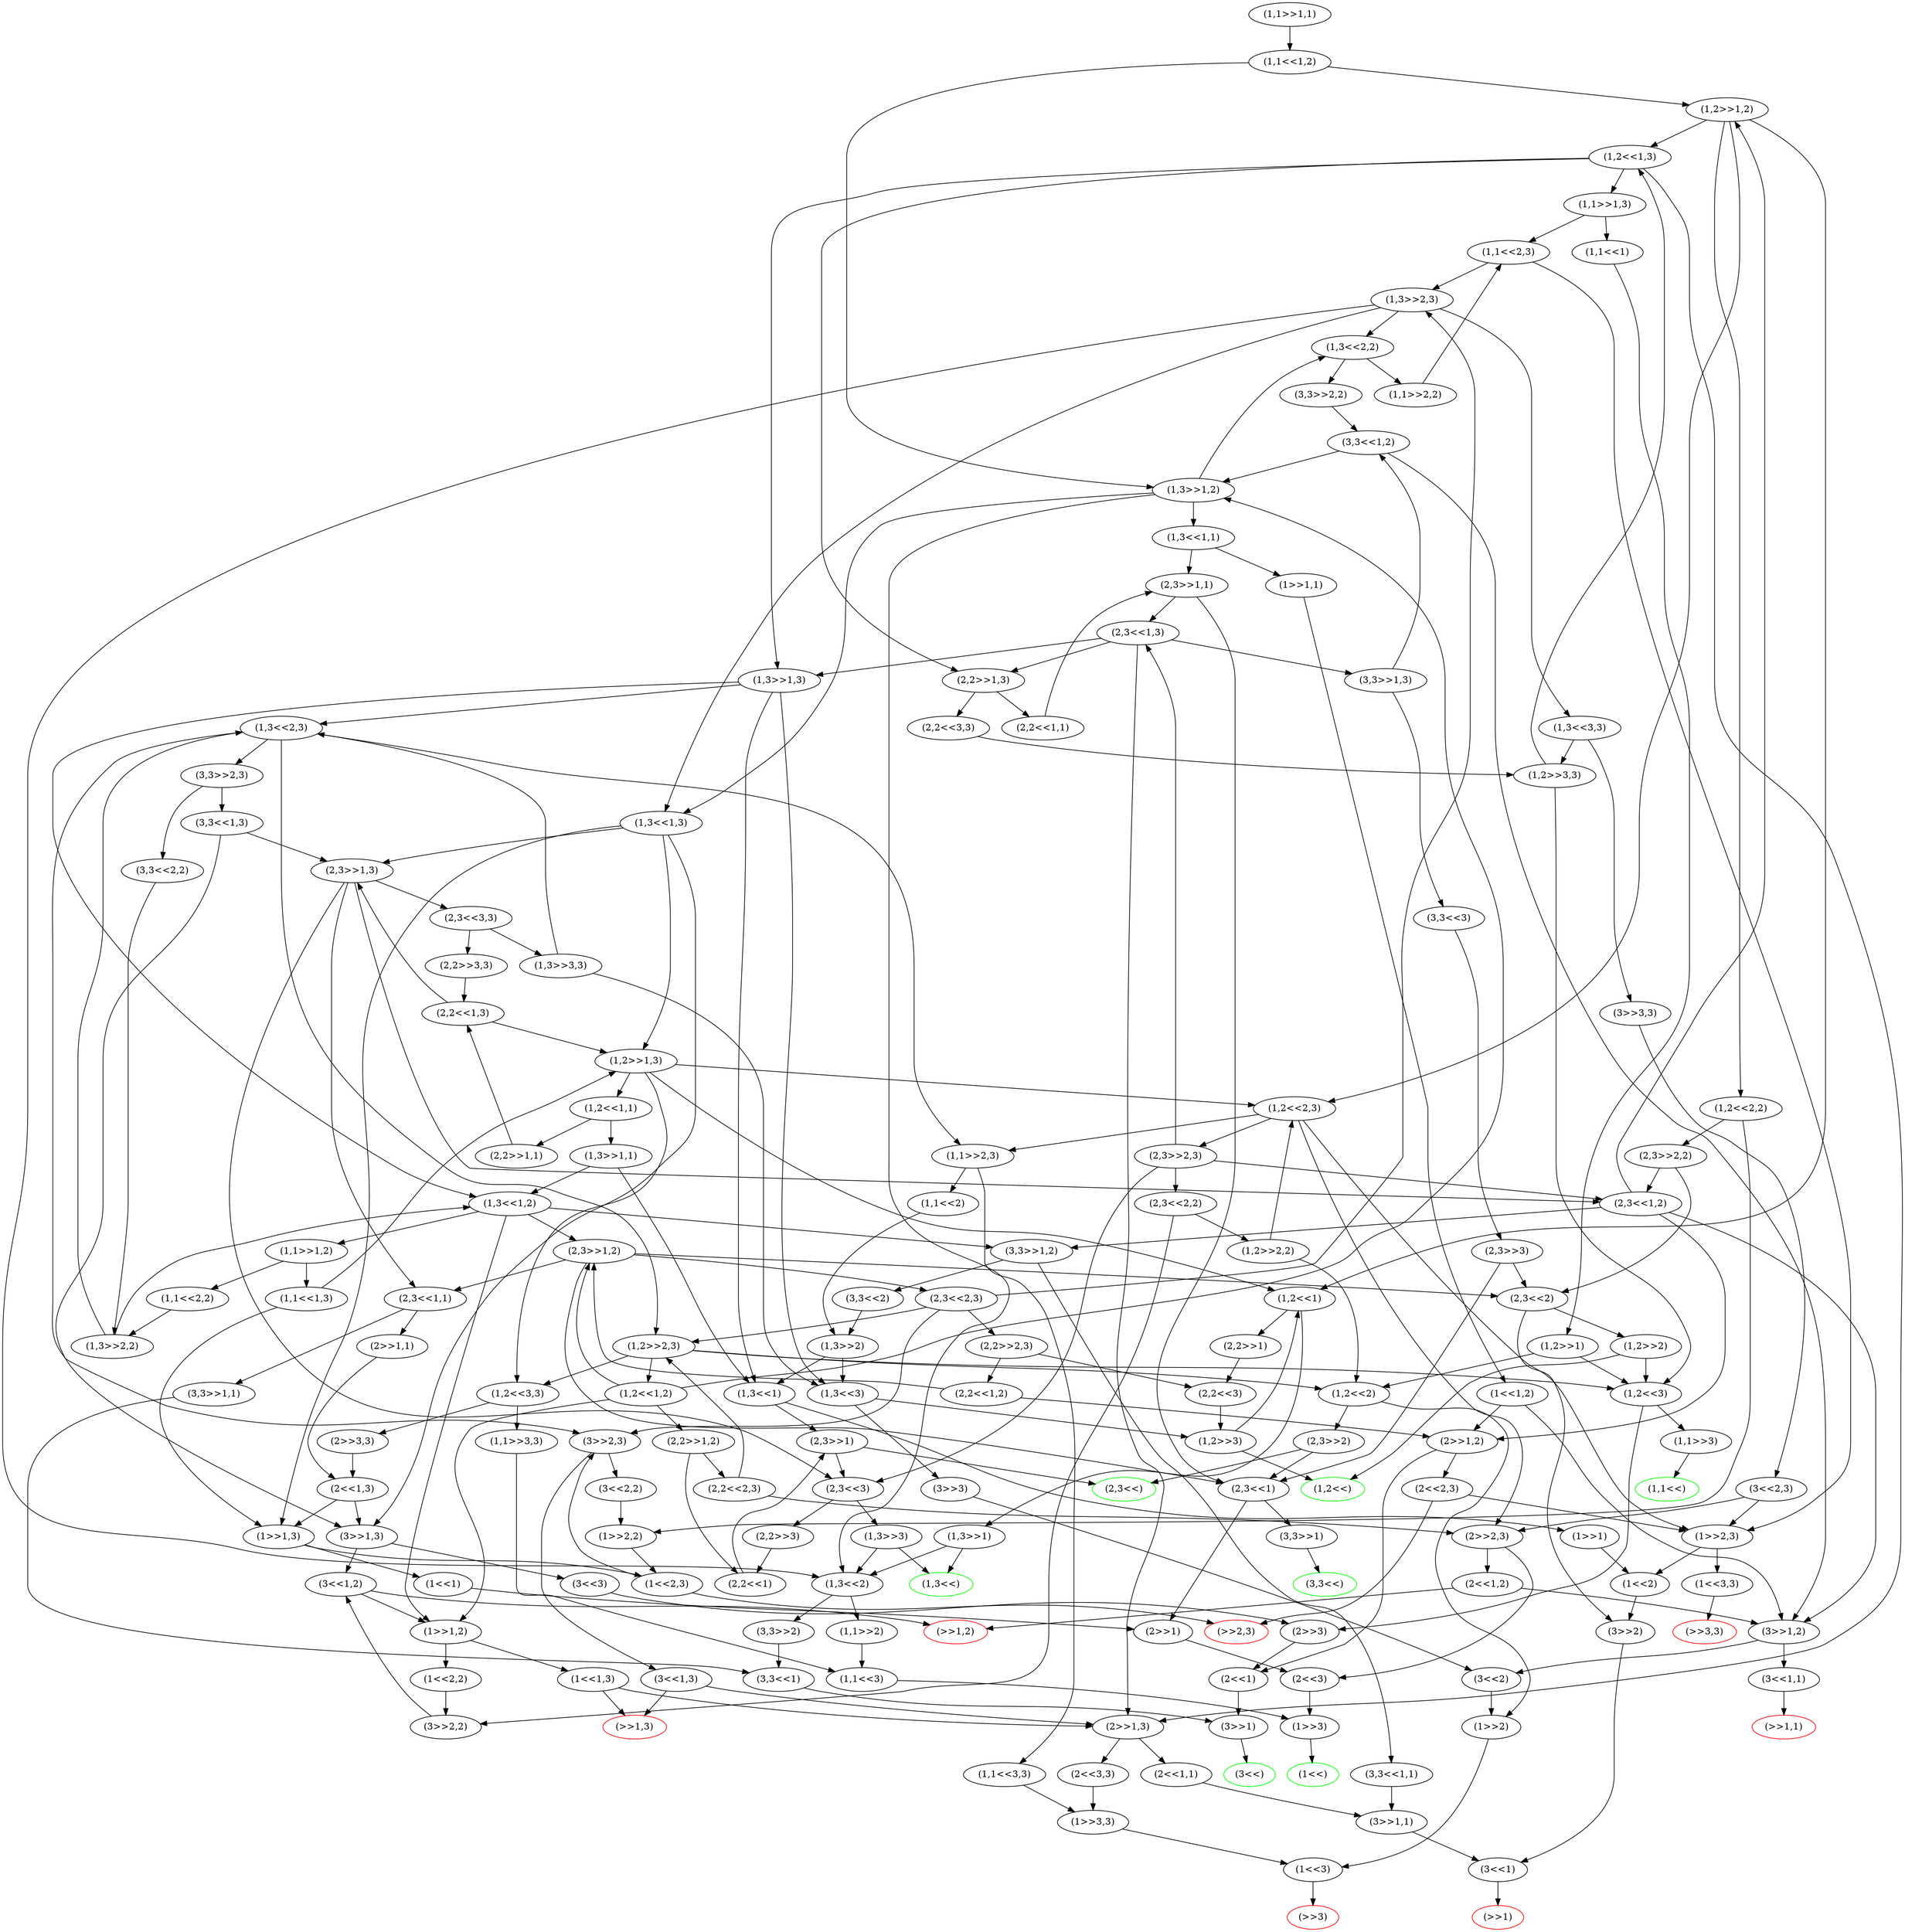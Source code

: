 digraph {
	"(1,1>>1,1)" [color=black]
	"(1,1<<1,2)" [color=black]
	"(1,1>>1,1)" -> "(1,1<<1,2)"
	"(1,1<<1,2)" [color=black]
	"(1,2>>1,2)" [color=black]
	"(1,1<<1,2)" -> "(1,2>>1,2)"
	"(1,3>>1,2)" [color=black]
	"(1,1<<1,2)" -> "(1,3>>1,2)"
	"(1,3>>1,2)" [color=black]
	"(1,3<<2)" [color=black]
	"(1,3>>1,2)" -> "(1,3<<2)"
	"(1,3<<1,1)" [color=black]
	"(1,3>>1,2)" -> "(1,3<<1,1)"
	"(1,3<<2,2)" [color=black]
	"(1,3>>1,2)" -> "(1,3<<2,2)"
	"(1,3<<1,3)" [color=black]
	"(1,3>>1,2)" -> "(1,3<<1,3)"
	"(1,3<<1,3)" [color=black]
	"(1>>1,3)" [color=black]
	"(1,3<<1,3)" -> "(1>>1,3)"
	"(1,2>>1,3)" [color=black]
	"(1,3<<1,3)" -> "(1,2>>1,3)"
	"(3>>1,3)" [color=black]
	"(1,3<<1,3)" -> "(3>>1,3)"
	"(2,3>>1,3)" [color=black]
	"(1,3<<1,3)" -> "(2,3>>1,3)"
	"(2,3>>1,3)" [color=black]
	"(2,3<<1,1)" [color=black]
	"(2,3>>1,3)" -> "(2,3<<1,1)"
	"(2,3<<3,3)" [color=black]
	"(2,3>>1,3)" -> "(2,3<<3,3)"
	"(2,3<<1,2)" [color=black]
	"(2,3>>1,3)" -> "(2,3<<1,2)"
	"(2,3<<3)" [color=black]
	"(2,3>>1,3)" -> "(2,3<<3)"
	"(2,3<<3)" [color=black]
	"(2,2>>3)" [color=black]
	"(2,3<<3)" -> "(2,2>>3)"
	"(1,3>>3)" [color=black]
	"(2,3<<3)" -> "(1,3>>3)"
	"(1,3>>3)" [color=black]
	"(1,3>>3)" -> "(1,3<<2)"
	"(1,3<<)" [color=green]
	"(1,3>>3)" -> "(1,3<<)"
	"(1,3<<)" [color=green]
	"(2,2>>3)" [color=black]
	"(2,2<<1)" [color=black]
	"(2,2>>3)" -> "(2,2<<1)"
	"(2,2<<1)" [color=black]
	"(2,3>>1)" [color=black]
	"(2,2<<1)" -> "(2,3>>1)"
	"(2,3>>1)" [color=black]
	"(2,3<<)" [color=green]
	"(2,3>>1)" -> "(2,3<<)"
	"(2,3>>1)" -> "(2,3<<3)"
	"(2,3<<)" [color=green]
	"(2,3<<1,2)" [color=black]
	"(2,3<<1,2)" -> "(1,2>>1,2)"
	"(2>>1,2)" [color=black]
	"(2,3<<1,2)" -> "(2>>1,2)"
	"(3>>1,2)" [color=black]
	"(2,3<<1,2)" -> "(3>>1,2)"
	"(3,3>>1,2)" [color=black]
	"(2,3<<1,2)" -> "(3,3>>1,2)"
	"(3,3>>1,2)" [color=black]
	"(3,3<<1,1)" [color=black]
	"(3,3>>1,2)" -> "(3,3<<1,1)"
	"(3,3<<2)" [color=black]
	"(3,3>>1,2)" -> "(3,3<<2)"
	"(3,3<<2)" [color=black]
	"(1,3>>2)" [color=black]
	"(3,3<<2)" -> "(1,3>>2)"
	"(1,3>>2)" [color=black]
	"(1,3<<1)" [color=black]
	"(1,3>>2)" -> "(1,3<<1)"
	"(1,3<<3)" [color=black]
	"(1,3>>2)" -> "(1,3<<3)"
	"(1,3<<3)" [color=black]
	"(3>>3)" [color=black]
	"(1,3<<3)" -> "(3>>3)"
	"(1,2>>3)" [color=black]
	"(1,3<<3)" -> "(1,2>>3)"
	"(1,2>>3)" [color=black]
	"(1,2<<)" [color=green]
	"(1,2>>3)" -> "(1,2<<)"
	"(1,2<<1)" [color=black]
	"(1,2>>3)" -> "(1,2<<1)"
	"(1,2<<1)" [color=black]
	"(1,3>>1)" [color=black]
	"(1,2<<1)" -> "(1,3>>1)"
	"(2,2>>1)" [color=black]
	"(1,2<<1)" -> "(2,2>>1)"
	"(2,2>>1)" [color=black]
	"(2,2<<3)" [color=black]
	"(2,2>>1)" -> "(2,2<<3)"
	"(2,2<<3)" [color=black]
	"(2,2<<3)" -> "(1,2>>3)"
	"(1,3>>1)" [color=black]
	"(1,3>>1)" -> "(1,3<<2)"
	"(1,3>>1)" -> "(1,3<<)"
	"(1,2<<)" [color=green]
	"(3>>3)" [color=black]
	"(3<<2)" [color=black]
	"(3>>3)" -> "(3<<2)"
	"(3<<2)" [color=black]
	"(1>>2)" [color=black]
	"(3<<2)" -> "(1>>2)"
	"(1>>2)" [color=black]
	"(1<<3)" [color=black]
	"(1>>2)" -> "(1<<3)"
	"(1<<3)" [color=black]
	"(>>3)" [color=red]
	"(1<<3)" -> "(>>3)"
	"(>>3)" [color=red]
	"(1,3<<1)" [color=black]
	"(1,3<<1)" -> "(2,3>>1)"
	"(1>>1)" [color=black]
	"(1,3<<1)" -> "(1>>1)"
	"(1>>1)" [color=black]
	"(1<<2)" [color=black]
	"(1>>1)" -> "(1<<2)"
	"(1<<2)" [color=black]
	"(3>>2)" [color=black]
	"(1<<2)" -> "(3>>2)"
	"(3>>2)" [color=black]
	"(3<<1)" [color=black]
	"(3>>2)" -> "(3<<1)"
	"(3<<1)" [color=black]
	"(>>1)" [color=red]
	"(3<<1)" -> "(>>1)"
	"(>>1)" [color=red]
	"(3,3<<1,1)" [color=black]
	"(3>>1,1)" [color=black]
	"(3,3<<1,1)" -> "(3>>1,1)"
	"(3>>1,1)" [color=black]
	"(3>>1,1)" -> "(3<<1)"
	"(3>>1,2)" [color=black]
	"(3<<1,1)" [color=black]
	"(3>>1,2)" -> "(3<<1,1)"
	"(3>>1,2)" -> "(3<<2)"
	"(3<<1,1)" [color=black]
	"(>>1,1)" [color=red]
	"(3<<1,1)" -> "(>>1,1)"
	"(>>1,1)" [color=red]
	"(2>>1,2)" [color=black]
	"(2<<1)" [color=black]
	"(2>>1,2)" -> "(2<<1)"
	"(2<<2,3)" [color=black]
	"(2>>1,2)" -> "(2<<2,3)"
	"(2<<2,3)" [color=black]
	"(1>>2,3)" [color=black]
	"(2<<2,3)" -> "(1>>2,3)"
	"(>>2,3)" [color=red]
	"(2<<2,3)" -> "(>>2,3)"
	"(>>2,3)" [color=red]
	"(1>>2,3)" [color=black]
	"(1>>2,3)" -> "(1<<2)"
	"(1<<3,3)" [color=black]
	"(1>>2,3)" -> "(1<<3,3)"
	"(1<<3,3)" [color=black]
	"(>>3,3)" [color=red]
	"(1<<3,3)" -> "(>>3,3)"
	"(>>3,3)" [color=red]
	"(2<<1)" [color=black]
	"(3>>1)" [color=black]
	"(2<<1)" -> "(3>>1)"
	"(3>>1)" [color=black]
	"(3<<)" [color=green]
	"(3>>1)" -> "(3<<)"
	"(3<<)" [color=green]
	"(2,3<<3,3)" [color=black]
	"(1,3>>3,3)" [color=black]
	"(2,3<<3,3)" -> "(1,3>>3,3)"
	"(2,2>>3,3)" [color=black]
	"(2,3<<3,3)" -> "(2,2>>3,3)"
	"(2,2>>3,3)" [color=black]
	"(2,2<<1,3)" [color=black]
	"(2,2>>3,3)" -> "(2,2<<1,3)"
	"(2,2<<1,3)" [color=black]
	"(2,2<<1,3)" -> "(1,2>>1,3)"
	"(2,2<<1,3)" -> "(2,3>>1,3)"
	"(1,3>>3,3)" [color=black]
	"(1,3<<2,3)" [color=black]
	"(1,3>>3,3)" -> "(1,3<<2,3)"
	"(1,3>>3,3)" -> "(1,3<<3)"
	"(1,3<<2,3)" [color=black]
	"(3>>2,3)" [color=black]
	"(1,3<<2,3)" -> "(3>>2,3)"
	"(3,3>>2,3)" [color=black]
	"(1,3<<2,3)" -> "(3,3>>2,3)"
	"(1,1>>2,3)" [color=black]
	"(1,3<<2,3)" -> "(1,1>>2,3)"
	"(1,2>>2,3)" [color=black]
	"(1,3<<2,3)" -> "(1,2>>2,3)"
	"(1,2>>2,3)" [color=black]
	"(1,2<<2)" [color=black]
	"(1,2>>2,3)" -> "(1,2<<2)"
	"(1,2<<1,2)" [color=black]
	"(1,2>>2,3)" -> "(1,2<<1,2)"
	"(1,2<<3)" [color=black]
	"(1,2>>2,3)" -> "(1,2<<3)"
	"(1,2<<3,3)" [color=black]
	"(1,2>>2,3)" -> "(1,2<<3,3)"
	"(1,2<<3,3)" [color=black]
	"(1,1>>3,3)" [color=black]
	"(1,2<<3,3)" -> "(1,1>>3,3)"
	"(2>>3,3)" [color=black]
	"(1,2<<3,3)" -> "(2>>3,3)"
	"(2>>3,3)" [color=black]
	"(2<<1,3)" [color=black]
	"(2>>3,3)" -> "(2<<1,3)"
	"(2<<1,3)" [color=black]
	"(2<<1,3)" -> "(1>>1,3)"
	"(2<<1,3)" -> "(3>>1,3)"
	"(1,1>>3,3)" [color=black]
	"(1,1<<3)" [color=black]
	"(1,1>>3,3)" -> "(1,1<<3)"
	"(1,1<<3)" [color=black]
	"(1>>3)" [color=black]
	"(1,1<<3)" -> "(1>>3)"
	"(1>>3)" [color=black]
	"(1<<)" [color=green]
	"(1>>3)" -> "(1<<)"
	"(1<<)" [color=green]
	"(1,2<<3)" [color=black]
	"(1,1>>3)" [color=black]
	"(1,2<<3)" -> "(1,1>>3)"
	"(2>>3)" [color=black]
	"(1,2<<3)" -> "(2>>3)"
	"(2>>3)" [color=black]
	"(2>>3)" -> "(2<<1)"
	"(1,1>>3)" [color=black]
	"(1,1<<)" [color=green]
	"(1,1>>3)" -> "(1,1<<)"
	"(1,1<<)" [color=green]
	"(1,2<<1,2)" [color=black]
	"(1,2<<1,2)" -> "(1,3>>1,2)"
	"(2,3>>1,2)" [color=black]
	"(1,2<<1,2)" -> "(2,3>>1,2)"
	"(1>>1,2)" [color=black]
	"(1,2<<1,2)" -> "(1>>1,2)"
	"(2,2>>1,2)" [color=black]
	"(1,2<<1,2)" -> "(2,2>>1,2)"
	"(2,2>>1,2)" [color=black]
	"(2,2>>1,2)" -> "(2,2<<1)"
	"(2,2<<2,3)" [color=black]
	"(2,2>>1,2)" -> "(2,2<<2,3)"
	"(2,2<<2,3)" [color=black]
	"(2,2<<2,3)" -> "(1,2>>2,3)"
	"(2>>2,3)" [color=black]
	"(2,2<<2,3)" -> "(2>>2,3)"
	"(2>>2,3)" [color=black]
	"(2<<1,2)" [color=black]
	"(2>>2,3)" -> "(2<<1,2)"
	"(2<<3)" [color=black]
	"(2>>2,3)" -> "(2<<3)"
	"(2<<3)" [color=black]
	"(2<<3)" -> "(1>>3)"
	"(2<<1,2)" [color=black]
	"(>>1,2)" [color=red]
	"(2<<1,2)" -> "(>>1,2)"
	"(2<<1,2)" -> "(3>>1,2)"
	"(>>1,2)" [color=red]
	"(1>>1,2)" [color=black]
	"(1<<1,3)" [color=black]
	"(1>>1,2)" -> "(1<<1,3)"
	"(1<<2,2)" [color=black]
	"(1>>1,2)" -> "(1<<2,2)"
	"(1<<2,2)" [color=black]
	"(3>>2,2)" [color=black]
	"(1<<2,2)" -> "(3>>2,2)"
	"(3>>2,2)" [color=black]
	"(3<<1,2)" [color=black]
	"(3>>2,2)" -> "(3<<1,2)"
	"(3<<1,2)" [color=black]
	"(3<<1,2)" -> "(>>1,2)"
	"(3<<1,2)" -> "(1>>1,2)"
	"(1<<1,3)" [color=black]
	"(2>>1,3)" [color=black]
	"(1<<1,3)" -> "(2>>1,3)"
	"(>>1,3)" [color=red]
	"(1<<1,3)" -> "(>>1,3)"
	"(>>1,3)" [color=red]
	"(2>>1,3)" [color=black]
	"(2<<1,1)" [color=black]
	"(2>>1,3)" -> "(2<<1,1)"
	"(2<<3,3)" [color=black]
	"(2>>1,3)" -> "(2<<3,3)"
	"(2<<3,3)" [color=black]
	"(1>>3,3)" [color=black]
	"(2<<3,3)" -> "(1>>3,3)"
	"(1>>3,3)" [color=black]
	"(1>>3,3)" -> "(1<<3)"
	"(2<<1,1)" [color=black]
	"(2<<1,1)" -> "(3>>1,1)"
	"(2,3>>1,2)" [color=black]
	"(2,3<<2,3)" [color=black]
	"(2,3>>1,2)" -> "(2,3<<2,3)"
	"(2,3>>1,2)" -> "(2,3<<1,1)"
	"(2,3<<2)" [color=black]
	"(2,3>>1,2)" -> "(2,3<<2)"
	"(2,3<<1)" [color=black]
	"(2,3>>1,2)" -> "(2,3<<1)"
	"(2,3<<1)" [color=black]
	"(3,3>>1)" [color=black]
	"(2,3<<1)" -> "(3,3>>1)"
	"(2>>1)" [color=black]
	"(2,3<<1)" -> "(2>>1)"
	"(2>>1)" [color=black]
	"(2>>1)" -> "(2<<3)"
	"(3,3>>1)" [color=black]
	"(3,3<<)" [color=green]
	"(3,3>>1)" -> "(3,3<<)"
	"(3,3<<)" [color=green]
	"(2,3<<2)" [color=black]
	"(1,2>>2)" [color=black]
	"(2,3<<2)" -> "(1,2>>2)"
	"(2,3<<2)" -> "(3>>2)"
	"(1,2>>2)" [color=black]
	"(1,2>>2)" -> "(1,2<<)"
	"(1,2>>2)" -> "(1,2<<3)"
	"(2,3<<2,3)" [color=black]
	"(2,3<<2,3)" -> "(3>>2,3)"
	"(2,2>>2,3)" [color=black]
	"(2,3<<2,3)" -> "(2,2>>2,3)"
	"(2,3<<2,3)" -> "(1,2>>2,3)"
	"(1,3>>2,3)" [color=black]
	"(2,3<<2,3)" -> "(1,3>>2,3)"
	"(1,3>>2,3)" [color=black]
	"(1,3<<3,3)" [color=black]
	"(1,3>>2,3)" -> "(1,3<<3,3)"
	"(1,3>>2,3)" -> "(1,3<<2)"
	"(1,3>>2,3)" -> "(1,3<<2,2)"
	"(1,3>>2,3)" -> "(1,3<<1,3)"
	"(1,3<<3,3)" [color=black]
	"(3>>3,3)" [color=black]
	"(1,3<<3,3)" -> "(3>>3,3)"
	"(1,2>>3,3)" [color=black]
	"(1,3<<3,3)" -> "(1,2>>3,3)"
	"(1,2>>3,3)" [color=black]
	"(1,2>>3,3)" -> "(1,2<<3)"
	"(1,2<<1,3)" [color=black]
	"(1,2>>3,3)" -> "(1,2<<1,3)"
	"(1,2<<1,3)" [color=black]
	"(1,1>>1,3)" [color=black]
	"(1,2<<1,3)" -> "(1,1>>1,3)"
	"(2,2>>1,3)" [color=black]
	"(1,2<<1,3)" -> "(2,2>>1,3)"
	"(1,2<<1,3)" -> "(2>>1,3)"
	"(1,3>>1,3)" [color=black]
	"(1,2<<1,3)" -> "(1,3>>1,3)"
	"(1,3>>1,3)" [color=black]
	"(1,3>>1,3)" -> "(1,3<<2,3)"
	"(1,3<<1,2)" [color=black]
	"(1,3>>1,3)" -> "(1,3<<1,2)"
	"(1,3>>1,3)" -> "(1,3<<3)"
	"(1,3>>1,3)" -> "(1,3<<1)"
	"(1,3<<1,2)" [color=black]
	"(1,1>>1,2)" [color=black]
	"(1,3<<1,2)" -> "(1,1>>1,2)"
	"(1,3<<1,2)" -> "(2,3>>1,2)"
	"(1,3<<1,2)" -> "(3,3>>1,2)"
	"(1,3<<1,2)" -> "(1>>1,2)"
	"(1,1>>1,2)" [color=black]
	"(1,1<<1,3)" [color=black]
	"(1,1>>1,2)" -> "(1,1<<1,3)"
	"(1,1<<2,2)" [color=black]
	"(1,1>>1,2)" -> "(1,1<<2,2)"
	"(1,1<<2,2)" [color=black]
	"(1,3>>2,2)" [color=black]
	"(1,1<<2,2)" -> "(1,3>>2,2)"
	"(1,3>>2,2)" [color=black]
	"(1,3>>2,2)" -> "(1,3<<2,3)"
	"(1,3>>2,2)" -> "(1,3<<1,2)"
	"(1,1<<1,3)" [color=black]
	"(1,1<<1,3)" -> "(1>>1,3)"
	"(1,1<<1,3)" -> "(1,2>>1,3)"
	"(2,2>>1,3)" [color=black]
	"(2,2<<1,1)" [color=black]
	"(2,2>>1,3)" -> "(2,2<<1,1)"
	"(2,2<<3,3)" [color=black]
	"(2,2>>1,3)" -> "(2,2<<3,3)"
	"(2,2<<3,3)" [color=black]
	"(2,2<<3,3)" -> "(1,2>>3,3)"
	"(2,2<<1,1)" [color=black]
	"(2,3>>1,1)" [color=black]
	"(2,2<<1,1)" -> "(2,3>>1,1)"
	"(2,3>>1,1)" [color=black]
	"(2,3<<1,3)" [color=black]
	"(2,3>>1,1)" -> "(2,3<<1,3)"
	"(2,3>>1,1)" -> "(2,3<<1)"
	"(2,3<<1,3)" [color=black]
	"(3,3>>1,3)" [color=black]
	"(2,3<<1,3)" -> "(3,3>>1,3)"
	"(2,3<<1,3)" -> "(2,2>>1,3)"
	"(2,3<<1,3)" -> "(2>>1,3)"
	"(2,3<<1,3)" -> "(1,3>>1,3)"
	"(3,3>>1,3)" [color=black]
	"(3,3<<3)" [color=black]
	"(3,3>>1,3)" -> "(3,3<<3)"
	"(3,3<<1,2)" [color=black]
	"(3,3>>1,3)" -> "(3,3<<1,2)"
	"(3,3<<1,2)" [color=black]
	"(3,3<<1,2)" -> "(1,3>>1,2)"
	"(3,3<<1,2)" -> "(3>>1,2)"
	"(3,3<<3)" [color=black]
	"(2,3>>3)" [color=black]
	"(3,3<<3)" -> "(2,3>>3)"
	"(2,3>>3)" [color=black]
	"(2,3>>3)" -> "(2,3<<1)"
	"(2,3>>3)" -> "(2,3<<2)"
	"(1,1>>1,3)" [color=black]
	"(1,1<<2,3)" [color=black]
	"(1,1>>1,3)" -> "(1,1<<2,3)"
	"(1,1<<1)" [color=black]
	"(1,1>>1,3)" -> "(1,1<<1)"
	"(1,1<<1)" [color=black]
	"(1,2>>1)" [color=black]
	"(1,1<<1)" -> "(1,2>>1)"
	"(1,2>>1)" [color=black]
	"(1,2>>1)" -> "(1,2<<2)"
	"(1,2>>1)" -> "(1,2<<3)"
	"(1,1<<2,3)" [color=black]
	"(1,1<<2,3)" -> "(1>>2,3)"
	"(1,1<<2,3)" -> "(1,3>>2,3)"
	"(3>>3,3)" [color=black]
	"(3<<2,3)" [color=black]
	"(3>>3,3)" -> "(3<<2,3)"
	"(3<<2,3)" [color=black]
	"(3<<2,3)" -> "(1>>2,3)"
	"(3<<2,3)" -> "(2>>2,3)"
	"(2,2>>2,3)" [color=black]
	"(2,2<<1,2)" [color=black]
	"(2,2>>2,3)" -> "(2,2<<1,2)"
	"(2,2>>2,3)" -> "(2,2<<3)"
	"(2,2<<1,2)" [color=black]
	"(2,2<<1,2)" -> "(2>>1,2)"
	"(2,2<<1,2)" -> "(2,3>>1,2)"
	"(1,2<<2)" [color=black]
	"(2,3>>2)" [color=black]
	"(1,2<<2)" -> "(2,3>>2)"
	"(1,2<<2)" -> "(1>>2)"
	"(2,3>>2)" [color=black]
	"(2,3>>2)" -> "(2,3<<1)"
	"(2,3>>2)" -> "(2,3<<)"
	"(1,1>>2,3)" [color=black]
	"(1,1<<3,3)" [color=black]
	"(1,1>>2,3)" -> "(1,1<<3,3)"
	"(1,1<<2)" [color=black]
	"(1,1>>2,3)" -> "(1,1<<2)"
	"(1,1<<2)" [color=black]
	"(1,1<<2)" -> "(1,3>>2)"
	"(1,1<<3,3)" [color=black]
	"(1,1<<3,3)" -> "(1>>3,3)"
	"(3,3>>2,3)" [color=black]
	"(3,3<<1,3)" [color=black]
	"(3,3>>2,3)" -> "(3,3<<1,3)"
	"(3,3<<2,2)" [color=black]
	"(3,3>>2,3)" -> "(3,3<<2,2)"
	"(3,3<<2,2)" [color=black]
	"(3,3<<2,2)" -> "(1,3>>2,2)"
	"(3,3<<1,3)" [color=black]
	"(3,3<<1,3)" -> "(2,3>>1,3)"
	"(3,3<<1,3)" -> "(3>>1,3)"
	"(3>>2,3)" [color=black]
	"(3<<2,2)" [color=black]
	"(3>>2,3)" -> "(3<<2,2)"
	"(3<<1,3)" [color=black]
	"(3>>2,3)" -> "(3<<1,3)"
	"(3<<1,3)" [color=black]
	"(3<<1,3)" -> "(2>>1,3)"
	"(3<<1,3)" -> "(>>1,3)"
	"(3<<2,2)" [color=black]
	"(1>>2,2)" [color=black]
	"(3<<2,2)" -> "(1>>2,2)"
	"(1>>2,2)" [color=black]
	"(1<<2,3)" [color=black]
	"(1>>2,2)" -> "(1<<2,3)"
	"(1<<2,3)" [color=black]
	"(1<<2,3)" -> "(3>>2,3)"
	"(1<<2,3)" -> "(>>2,3)"
	"(2,3<<1,1)" [color=black]
	"(3,3>>1,1)" [color=black]
	"(2,3<<1,1)" -> "(3,3>>1,1)"
	"(2>>1,1)" [color=black]
	"(2,3<<1,1)" -> "(2>>1,1)"
	"(2>>1,1)" [color=black]
	"(2>>1,1)" -> "(2<<1,3)"
	"(3,3>>1,1)" [color=black]
	"(3,3<<1)" [color=black]
	"(3,3>>1,1)" -> "(3,3<<1)"
	"(3,3<<1)" [color=black]
	"(3,3<<1)" -> "(3>>1)"
	"(3>>1,3)" [color=black]
	"(3<<3)" [color=black]
	"(3>>1,3)" -> "(3<<3)"
	"(3>>1,3)" -> "(3<<1,2)"
	"(3<<3)" [color=black]
	"(3<<3)" -> "(2>>3)"
	"(1,2>>1,3)" [color=black]
	"(1,2>>1,3)" -> "(1,2<<3,3)"
	"(1,2<<1,1)" [color=black]
	"(1,2>>1,3)" -> "(1,2<<1,1)"
	"(1,2<<2,3)" [color=black]
	"(1,2>>1,3)" -> "(1,2<<2,3)"
	"(1,2>>1,3)" -> "(1,2<<1)"
	"(1,2<<2,3)" [color=black]
	"(2,3>>2,3)" [color=black]
	"(1,2<<2,3)" -> "(2,3>>2,3)"
	"(1,2<<2,3)" -> "(1,1>>2,3)"
	"(1,2<<2,3)" -> "(1>>2,3)"
	"(1,2<<2,3)" -> "(2>>2,3)"
	"(2,3>>2,3)" [color=black]
	"(2,3>>2,3)" -> "(2,3<<1,3)"
	"(2,3<<2,2)" [color=black]
	"(2,3>>2,3)" -> "(2,3<<2,2)"
	"(2,3>>2,3)" -> "(2,3<<1,2)"
	"(2,3>>2,3)" -> "(2,3<<3)"
	"(2,3<<2,2)" [color=black]
	"(2,3<<2,2)" -> "(3>>2,2)"
	"(1,2>>2,2)" [color=black]
	"(2,3<<2,2)" -> "(1,2>>2,2)"
	"(1,2>>2,2)" [color=black]
	"(1,2>>2,2)" -> "(1,2<<2)"
	"(1,2>>2,2)" -> "(1,2<<2,3)"
	"(1,2<<1,1)" [color=black]
	"(1,3>>1,1)" [color=black]
	"(1,2<<1,1)" -> "(1,3>>1,1)"
	"(2,2>>1,1)" [color=black]
	"(1,2<<1,1)" -> "(2,2>>1,1)"
	"(2,2>>1,1)" [color=black]
	"(2,2>>1,1)" -> "(2,2<<1,3)"
	"(1,3>>1,1)" [color=black]
	"(1,3>>1,1)" -> "(1,3<<1)"
	"(1,3>>1,1)" -> "(1,3<<1,2)"
	"(1>>1,3)" [color=black]
	"(1>>1,3)" -> "(1<<2,3)"
	"(1<<1)" [color=black]
	"(1>>1,3)" -> "(1<<1)"
	"(1<<1)" [color=black]
	"(1<<1)" -> "(2>>1)"
	"(1,3<<2,2)" [color=black]
	"(3,3>>2,2)" [color=black]
	"(1,3<<2,2)" -> "(3,3>>2,2)"
	"(1,1>>2,2)" [color=black]
	"(1,3<<2,2)" -> "(1,1>>2,2)"
	"(1,1>>2,2)" [color=black]
	"(1,1>>2,2)" -> "(1,1<<2,3)"
	"(3,3>>2,2)" [color=black]
	"(3,3>>2,2)" -> "(3,3<<1,2)"
	"(1,3<<1,1)" [color=black]
	"(1,3<<1,1)" -> "(2,3>>1,1)"
	"(1>>1,1)" [color=black]
	"(1,3<<1,1)" -> "(1>>1,1)"
	"(1>>1,1)" [color=black]
	"(1<<1,2)" [color=black]
	"(1>>1,1)" -> "(1<<1,2)"
	"(1<<1,2)" [color=black]
	"(1<<1,2)" -> "(2>>1,2)"
	"(1<<1,2)" -> "(3>>1,2)"
	"(1,3<<2)" [color=black]
	"(1,1>>2)" [color=black]
	"(1,3<<2)" -> "(1,1>>2)"
	"(3,3>>2)" [color=black]
	"(1,3<<2)" -> "(3,3>>2)"
	"(3,3>>2)" [color=black]
	"(3,3>>2)" -> "(3,3<<1)"
	"(1,1>>2)" [color=black]
	"(1,1>>2)" -> "(1,1<<3)"
	"(1,2>>1,2)" [color=black]
	"(1,2<<2,2)" [color=black]
	"(1,2>>1,2)" -> "(1,2<<2,2)"
	"(1,2>>1,2)" -> "(1,2<<1,3)"
	"(1,2>>1,2)" -> "(1,2<<2,3)"
	"(1,2>>1,2)" -> "(1,2<<1)"
	"(1,2<<2,2)" [color=black]
	"(2,3>>2,2)" [color=black]
	"(1,2<<2,2)" -> "(2,3>>2,2)"
	"(1,2<<2,2)" -> "(1>>2,2)"
	"(2,3>>2,2)" [color=black]
	"(2,3>>2,2)" -> "(2,3<<2)"
	"(2,3>>2,2)" -> "(2,3<<1,2)"
}
